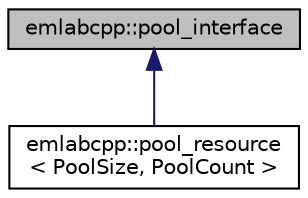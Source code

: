 digraph "emlabcpp::pool_interface"
{
 // LATEX_PDF_SIZE
  edge [fontname="Helvetica",fontsize="10",labelfontname="Helvetica",labelfontsize="10"];
  node [fontname="Helvetica",fontsize="10",shape=record];
  Node1 [label="emlabcpp::pool_interface",height=0.2,width=0.4,color="black", fillcolor="grey75", style="filled", fontcolor="black",tooltip=" "];
  Node1 -> Node2 [dir="back",color="midnightblue",fontsize="10",style="solid",fontname="Helvetica"];
  Node2 [label="emlabcpp::pool_resource\l\< PoolSize, PoolCount \>",height=0.2,width=0.4,color="black", fillcolor="white", style="filled",URL="$classemlabcpp_1_1pool__resource.html",tooltip=" "];
}
